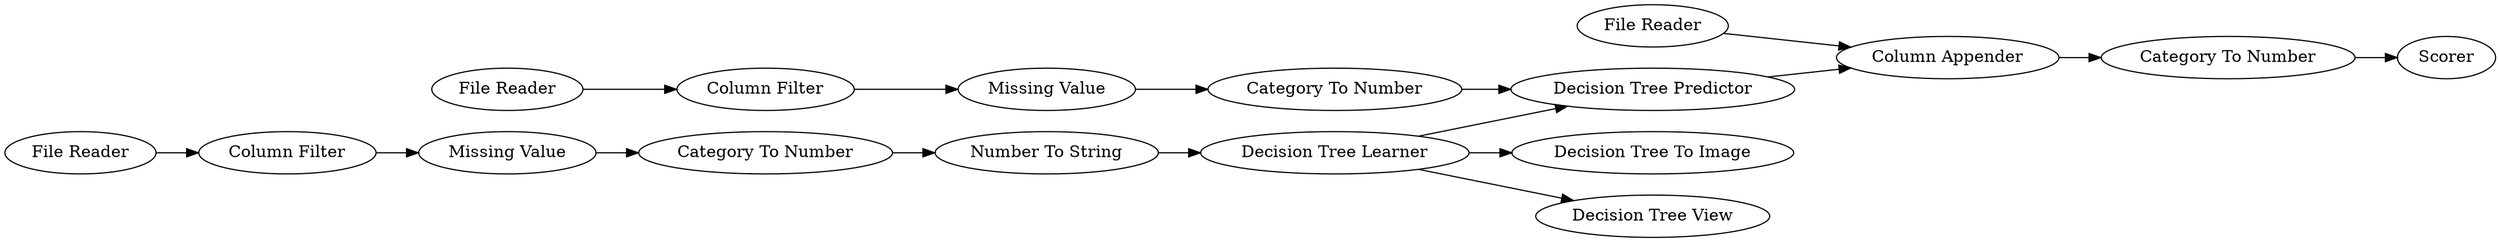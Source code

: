 digraph {
	"6598012065009838838_4" [label="Missing Value"]
	"6598012065009838838_6" [label="Column Filter"]
	"6598012065009838838_16" [label="Column Appender"]
	"6598012065009838838_7" [label="Missing Value"]
	"6598012065009838838_10" [label="Decision Tree Learner"]
	"6598012065009838838_1" [label="File Reader"]
	"6598012065009838838_17" [label="Category To Number"]
	"6598012065009838838_19" [label="Decision Tree To Image"]
	"6598012065009838838_8" [label="Category To Number"]
	"6598012065009838838_3" [label="File Reader"]
	"6598012065009838838_14" [label="Number To String"]
	"6598012065009838838_15" [label="Decision Tree Predictor"]
	"6598012065009838838_2" [label="File Reader"]
	"6598012065009838838_20" [label="Decision Tree View"]
	"6598012065009838838_5" [label="Column Filter"]
	"6598012065009838838_9" [label="Category To Number"]
	"6598012065009838838_18" [label=Scorer]
	"6598012065009838838_1" -> "6598012065009838838_6"
	"6598012065009838838_7" -> "6598012065009838838_9"
	"6598012065009838838_14" -> "6598012065009838838_10"
	"6598012065009838838_2" -> "6598012065009838838_5"
	"6598012065009838838_10" -> "6598012065009838838_20"
	"6598012065009838838_9" -> "6598012065009838838_15"
	"6598012065009838838_6" -> "6598012065009838838_7"
	"6598012065009838838_10" -> "6598012065009838838_19"
	"6598012065009838838_8" -> "6598012065009838838_14"
	"6598012065009838838_15" -> "6598012065009838838_16"
	"6598012065009838838_4" -> "6598012065009838838_8"
	"6598012065009838838_10" -> "6598012065009838838_15"
	"6598012065009838838_17" -> "6598012065009838838_18"
	"6598012065009838838_5" -> "6598012065009838838_4"
	"6598012065009838838_3" -> "6598012065009838838_16"
	"6598012065009838838_16" -> "6598012065009838838_17"
	rankdir=LR
}
